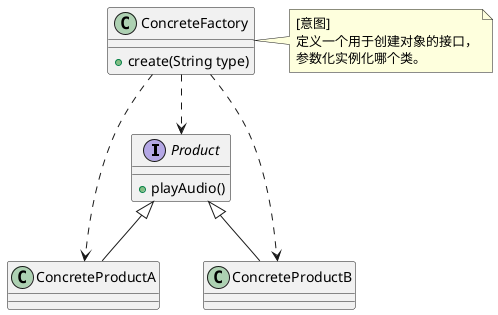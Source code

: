 @startuml

interface Product {
    +playAudio()
}
class ConcreteFactory {
    +create(String type)
}
class ConcreteProductA
class ConcreteProductB

Product <|-- ConcreteProductA
Product <|-- ConcreteProductB

ConcreteFactory ..> Product
ConcreteFactory ..> ConcreteProductA
ConcreteFactory ..> ConcreteProductB

note right of ConcreteFactory: [意图]\n定义一个用于创建对象的接口，\n参数化实例化哪个类。
@enduml
